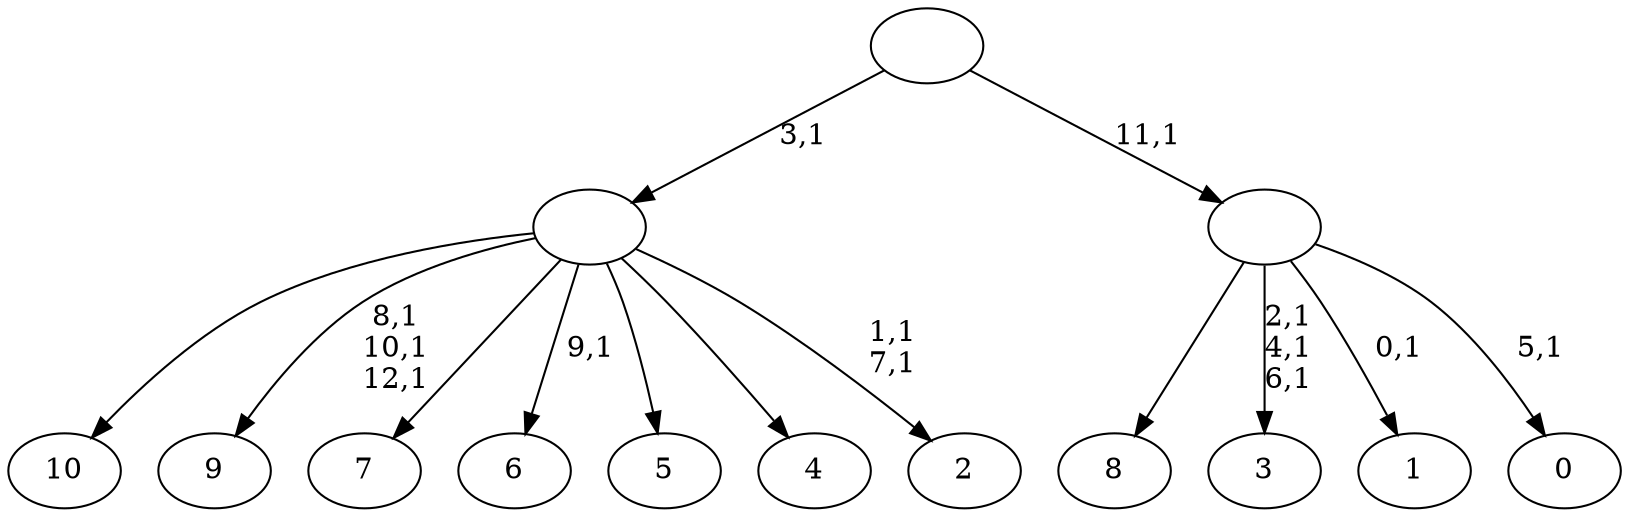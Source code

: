 digraph T {
	24 [label="10"]
	23 [label="9"]
	19 [label="8"]
	18 [label="7"]
	17 [label="6"]
	15 [label="5"]
	14 [label="4"]
	13 [label="3"]
	9 [label="2"]
	6 [label=""]
	5 [label="1"]
	3 [label="0"]
	1 [label=""]
	0 [label=""]
	6 -> 9 [label="1,1\n7,1"]
	6 -> 17 [label="9,1"]
	6 -> 23 [label="8,1\n10,1\n12,1"]
	6 -> 24 [label=""]
	6 -> 18 [label=""]
	6 -> 15 [label=""]
	6 -> 14 [label=""]
	1 -> 3 [label="5,1"]
	1 -> 5 [label="0,1"]
	1 -> 13 [label="2,1\n4,1\n6,1"]
	1 -> 19 [label=""]
	0 -> 6 [label="3,1"]
	0 -> 1 [label="11,1"]
}
